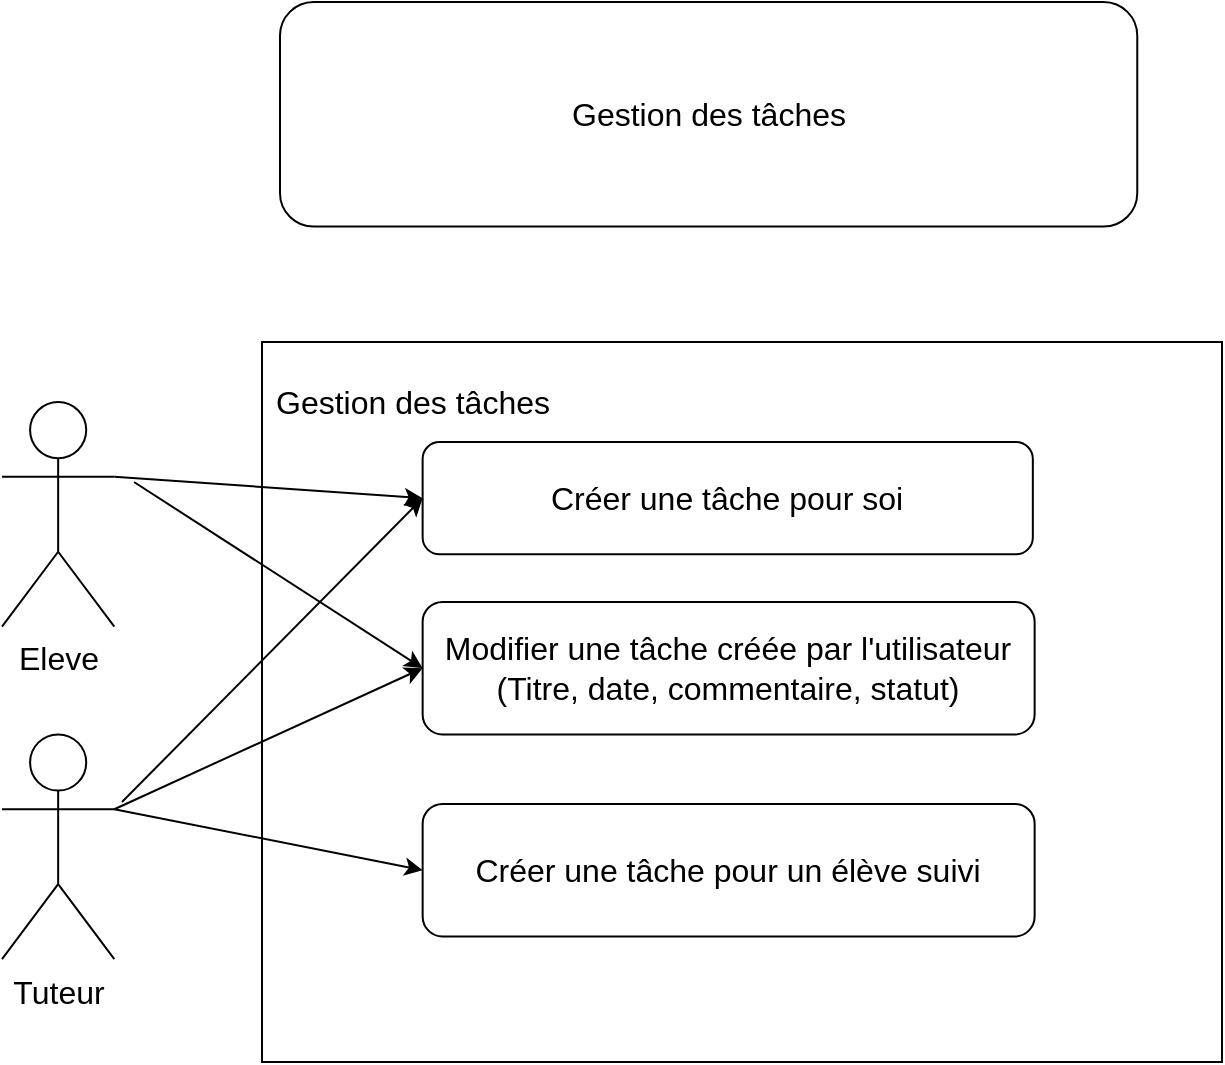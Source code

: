 <mxfile version="15.8.7" type="device"><diagram id="euqtT4Iu_5jtrrgRJxPY" name="Page-1"><mxGraphModel dx="2370" dy="1442" grid="1" gridSize="10" guides="1" tooltips="1" connect="1" arrows="1" fold="1" page="1" pageScale="1" pageWidth="827" pageHeight="1169" math="0" shadow="0"><root><mxCell id="0"/><mxCell id="1" parent="0"/><mxCell id="zngHvWlQEzeKrOA0Q3WO-31" value="&lt;font style=&quot;font-size: 16px;&quot;&gt;Gestion des tâches&lt;/font&gt;" style="rounded=1;whiteSpace=wrap;html=1;fontSize=16;" parent="1" vertex="1"><mxGeometry x="198.996" y="30" width="428.639" height="112.308" as="geometry"/></mxCell><mxCell id="3nDCTrWfTXmziI8XR6AC-22" value="" style="group" vertex="1" connectable="0" parent="1"><mxGeometry x="60" y="200" width="610" height="360" as="geometry"/></mxCell><mxCell id="D4VSca1YdT4HqjFj-nFp-25" value="Eleve" style="shape=umlActor;verticalLabelPosition=bottom;verticalAlign=top;html=1;outlineConnect=0;fontSize=16;" parent="3nDCTrWfTXmziI8XR6AC-22" vertex="1"><mxGeometry y="30.0" width="56.154" height="112.308" as="geometry"/></mxCell><mxCell id="D4VSca1YdT4HqjFj-nFp-2" value="" style="rounded=0;whiteSpace=wrap;html=1;align=left;fontSize=16;container=0;" parent="3nDCTrWfTXmziI8XR6AC-22" vertex="1"><mxGeometry x="130" width="480" height="360" as="geometry"><mxRectangle x="135.7" y="320" width="50" height="40" as="alternateBounds"/></mxGeometry></mxCell><mxCell id="D4VSca1YdT4HqjFj-nFp-5" value="&lt;p style=&quot;font-size: 16px;&quot;&gt;&lt;span style=&quot;font-size: 16px;&quot;&gt;Gestion des tâches&lt;/span&gt;&lt;br style=&quot;font-size: 16px;&quot;&gt;&lt;/p&gt;" style="text;html=1;align=center;verticalAlign=middle;resizable=0;points=[];autosize=1;strokeColor=none;fillColor=none;fontSize=16;" parent="3nDCTrWfTXmziI8XR6AC-22" vertex="1"><mxGeometry x="130.002" y="0.002" width="150" height="60" as="geometry"/></mxCell><mxCell id="3nDCTrWfTXmziI8XR6AC-12" value="&lt;span style=&quot;font-size: 16px&quot;&gt;Créer une tâche pour un élève suivi&lt;/span&gt;" style="rounded=1;whiteSpace=wrap;html=1;fontFamily=Helvetica;fontSize=16;" vertex="1" parent="3nDCTrWfTXmziI8XR6AC-22"><mxGeometry x="210.32" y="231" width="306" height="66.21" as="geometry"/></mxCell><mxCell id="3nDCTrWfTXmziI8XR6AC-1" value="Modifier une tâche créée par l'utilisateur&lt;br&gt;(Titre, date, commentaire, statut)" style="rounded=1;whiteSpace=wrap;html=1;fontFamily=Helvetica;fontSize=16;" vertex="1" parent="3nDCTrWfTXmziI8XR6AC-22"><mxGeometry x="210.32" y="130" width="306" height="66.21" as="geometry"/></mxCell><mxCell id="5vTzM3DrmRHLHf4Bd49u-10" value="&lt;span style=&quot;font-size: 16px;&quot;&gt;Créer une tâche pour soi&lt;/span&gt;" style="rounded=1;whiteSpace=wrap;html=1;fontFamily=Helvetica;fontSize=16;" parent="3nDCTrWfTXmziI8XR6AC-22" vertex="1"><mxGeometry x="210.315" y="50.001" width="305.101" height="56.154" as="geometry"/></mxCell><mxCell id="3nDCTrWfTXmziI8XR6AC-13" value="Tuteur" style="shape=umlActor;verticalLabelPosition=bottom;verticalAlign=top;html=1;outlineConnect=0;fontSize=16;" vertex="1" parent="3nDCTrWfTXmziI8XR6AC-22"><mxGeometry y="196.21" width="56.154" height="112.308" as="geometry"/></mxCell><mxCell id="3nDCTrWfTXmziI8XR6AC-17" value="" style="endArrow=classic;html=1;rounded=0;fontSize=16;entryX=0;entryY=0.5;entryDx=0;entryDy=0;exitX=1;exitY=0.333;exitDx=0;exitDy=0;exitPerimeter=0;" edge="1" parent="3nDCTrWfTXmziI8XR6AC-22" source="D4VSca1YdT4HqjFj-nFp-25" target="5vTzM3DrmRHLHf4Bd49u-10"><mxGeometry width="50" height="50" relative="1" as="geometry"><mxPoint x="80" y="530" as="sourcePoint"/><mxPoint x="130" y="480" as="targetPoint"/></mxGeometry></mxCell><mxCell id="3nDCTrWfTXmziI8XR6AC-18" value="" style="endArrow=classic;html=1;rounded=0;fontSize=16;entryX=0;entryY=0.5;entryDx=0;entryDy=0;" edge="1" parent="3nDCTrWfTXmziI8XR6AC-22" target="3nDCTrWfTXmziI8XR6AC-1"><mxGeometry width="50" height="50" relative="1" as="geometry"><mxPoint x="66" y="70" as="sourcePoint"/><mxPoint x="220.315" y="88.078" as="targetPoint"/></mxGeometry></mxCell><mxCell id="3nDCTrWfTXmziI8XR6AC-19" value="" style="endArrow=classic;html=1;rounded=0;fontSize=16;entryX=0;entryY=0.5;entryDx=0;entryDy=0;exitX=1;exitY=0.333;exitDx=0;exitDy=0;exitPerimeter=0;" edge="1" parent="3nDCTrWfTXmziI8XR6AC-22" source="3nDCTrWfTXmziI8XR6AC-13" target="3nDCTrWfTXmziI8XR6AC-12"><mxGeometry width="50" height="50" relative="1" as="geometry"><mxPoint x="76.154" y="87.436" as="sourcePoint"/><mxPoint x="230.315" y="98.078" as="targetPoint"/></mxGeometry></mxCell><mxCell id="3nDCTrWfTXmziI8XR6AC-20" value="" style="endArrow=classic;html=1;rounded=0;fontSize=16;entryX=0;entryY=0.5;entryDx=0;entryDy=0;exitX=1;exitY=0.333;exitDx=0;exitDy=0;exitPerimeter=0;" edge="1" parent="3nDCTrWfTXmziI8XR6AC-22" source="3nDCTrWfTXmziI8XR6AC-13" target="3nDCTrWfTXmziI8XR6AC-1"><mxGeometry width="50" height="50" relative="1" as="geometry"><mxPoint x="60" y="230" as="sourcePoint"/><mxPoint x="220.32" y="274.105" as="targetPoint"/></mxGeometry></mxCell><mxCell id="3nDCTrWfTXmziI8XR6AC-21" value="" style="endArrow=classic;html=1;rounded=0;fontSize=16;entryX=0;entryY=0.5;entryDx=0;entryDy=0;" edge="1" parent="3nDCTrWfTXmziI8XR6AC-22" target="5vTzM3DrmRHLHf4Bd49u-10"><mxGeometry width="50" height="50" relative="1" as="geometry"><mxPoint x="60" y="230" as="sourcePoint"/><mxPoint x="220.32" y="173.105" as="targetPoint"/></mxGeometry></mxCell></root></mxGraphModel></diagram></mxfile>